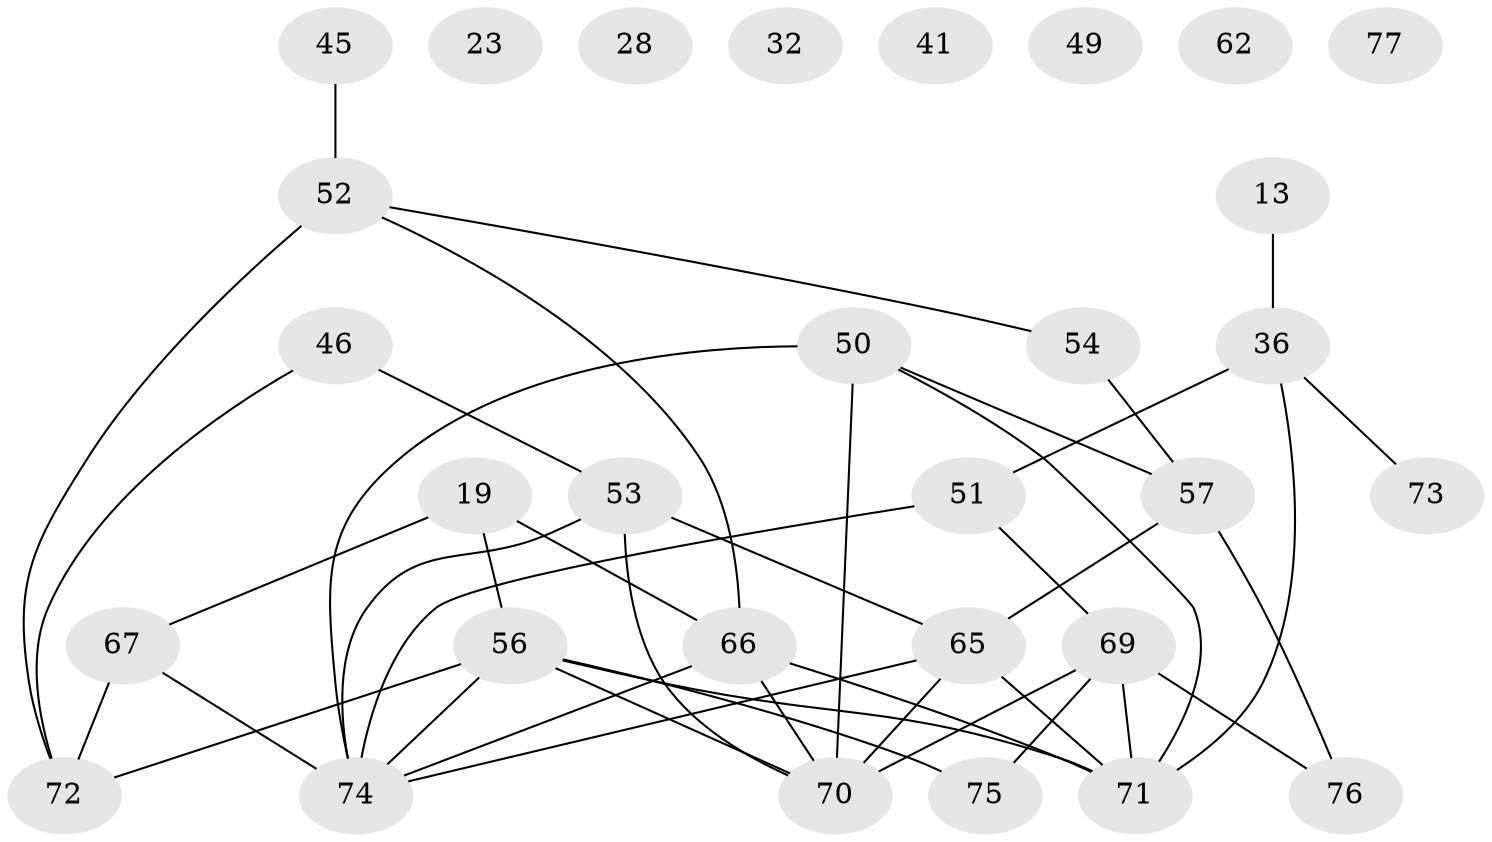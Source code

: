 // original degree distribution, {2: 0.2077922077922078, 1: 0.16883116883116883, 3: 0.2857142857142857, 4: 0.1038961038961039, 0: 0.06493506493506493, 7: 0.012987012987012988, 5: 0.15584415584415584}
// Generated by graph-tools (version 1.1) at 2025/43/03/04/25 21:43:16]
// undirected, 30 vertices, 42 edges
graph export_dot {
graph [start="1"]
  node [color=gray90,style=filled];
  13;
  19 [super="+15"];
  23;
  28 [super="+24"];
  32;
  36 [super="+9"];
  41;
  45;
  46;
  49 [super="+2"];
  50 [super="+21"];
  51;
  52;
  53;
  54 [super="+25"];
  56 [super="+26+44+30"];
  57 [super="+55+39"];
  62;
  65 [super="+63"];
  66 [super="+17+35+47"];
  67 [super="+16+40"];
  69 [super="+34+64"];
  70 [super="+37"];
  71 [super="+68"];
  72 [super="+6"];
  73;
  74 [super="+48+59+60+61+38"];
  75;
  76 [super="+27"];
  77;
  13 -- 36;
  19 -- 67;
  19 -- 66 [weight=2];
  19 -- 56 [weight=2];
  36 -- 51 [weight=2];
  36 -- 73;
  36 -- 71;
  45 -- 52;
  46 -- 53;
  46 -- 72;
  50 -- 70 [weight=2];
  50 -- 57 [weight=2];
  50 -- 74 [weight=2];
  50 -- 71;
  51 -- 69 [weight=2];
  51 -- 74;
  52 -- 72 [weight=2];
  52 -- 66;
  52 -- 54;
  53 -- 65;
  53 -- 70;
  53 -- 74 [weight=2];
  54 -- 57;
  56 -- 70;
  56 -- 71;
  56 -- 72 [weight=2];
  56 -- 74 [weight=2];
  56 -- 75;
  57 -- 76;
  57 -- 65;
  65 -- 70 [weight=2];
  65 -- 71;
  65 -- 74;
  66 -- 71 [weight=2];
  66 -- 70;
  66 -- 74;
  67 -- 72;
  67 -- 74;
  69 -- 70 [weight=3];
  69 -- 75;
  69 -- 76;
  69 -- 71 [weight=2];
}
